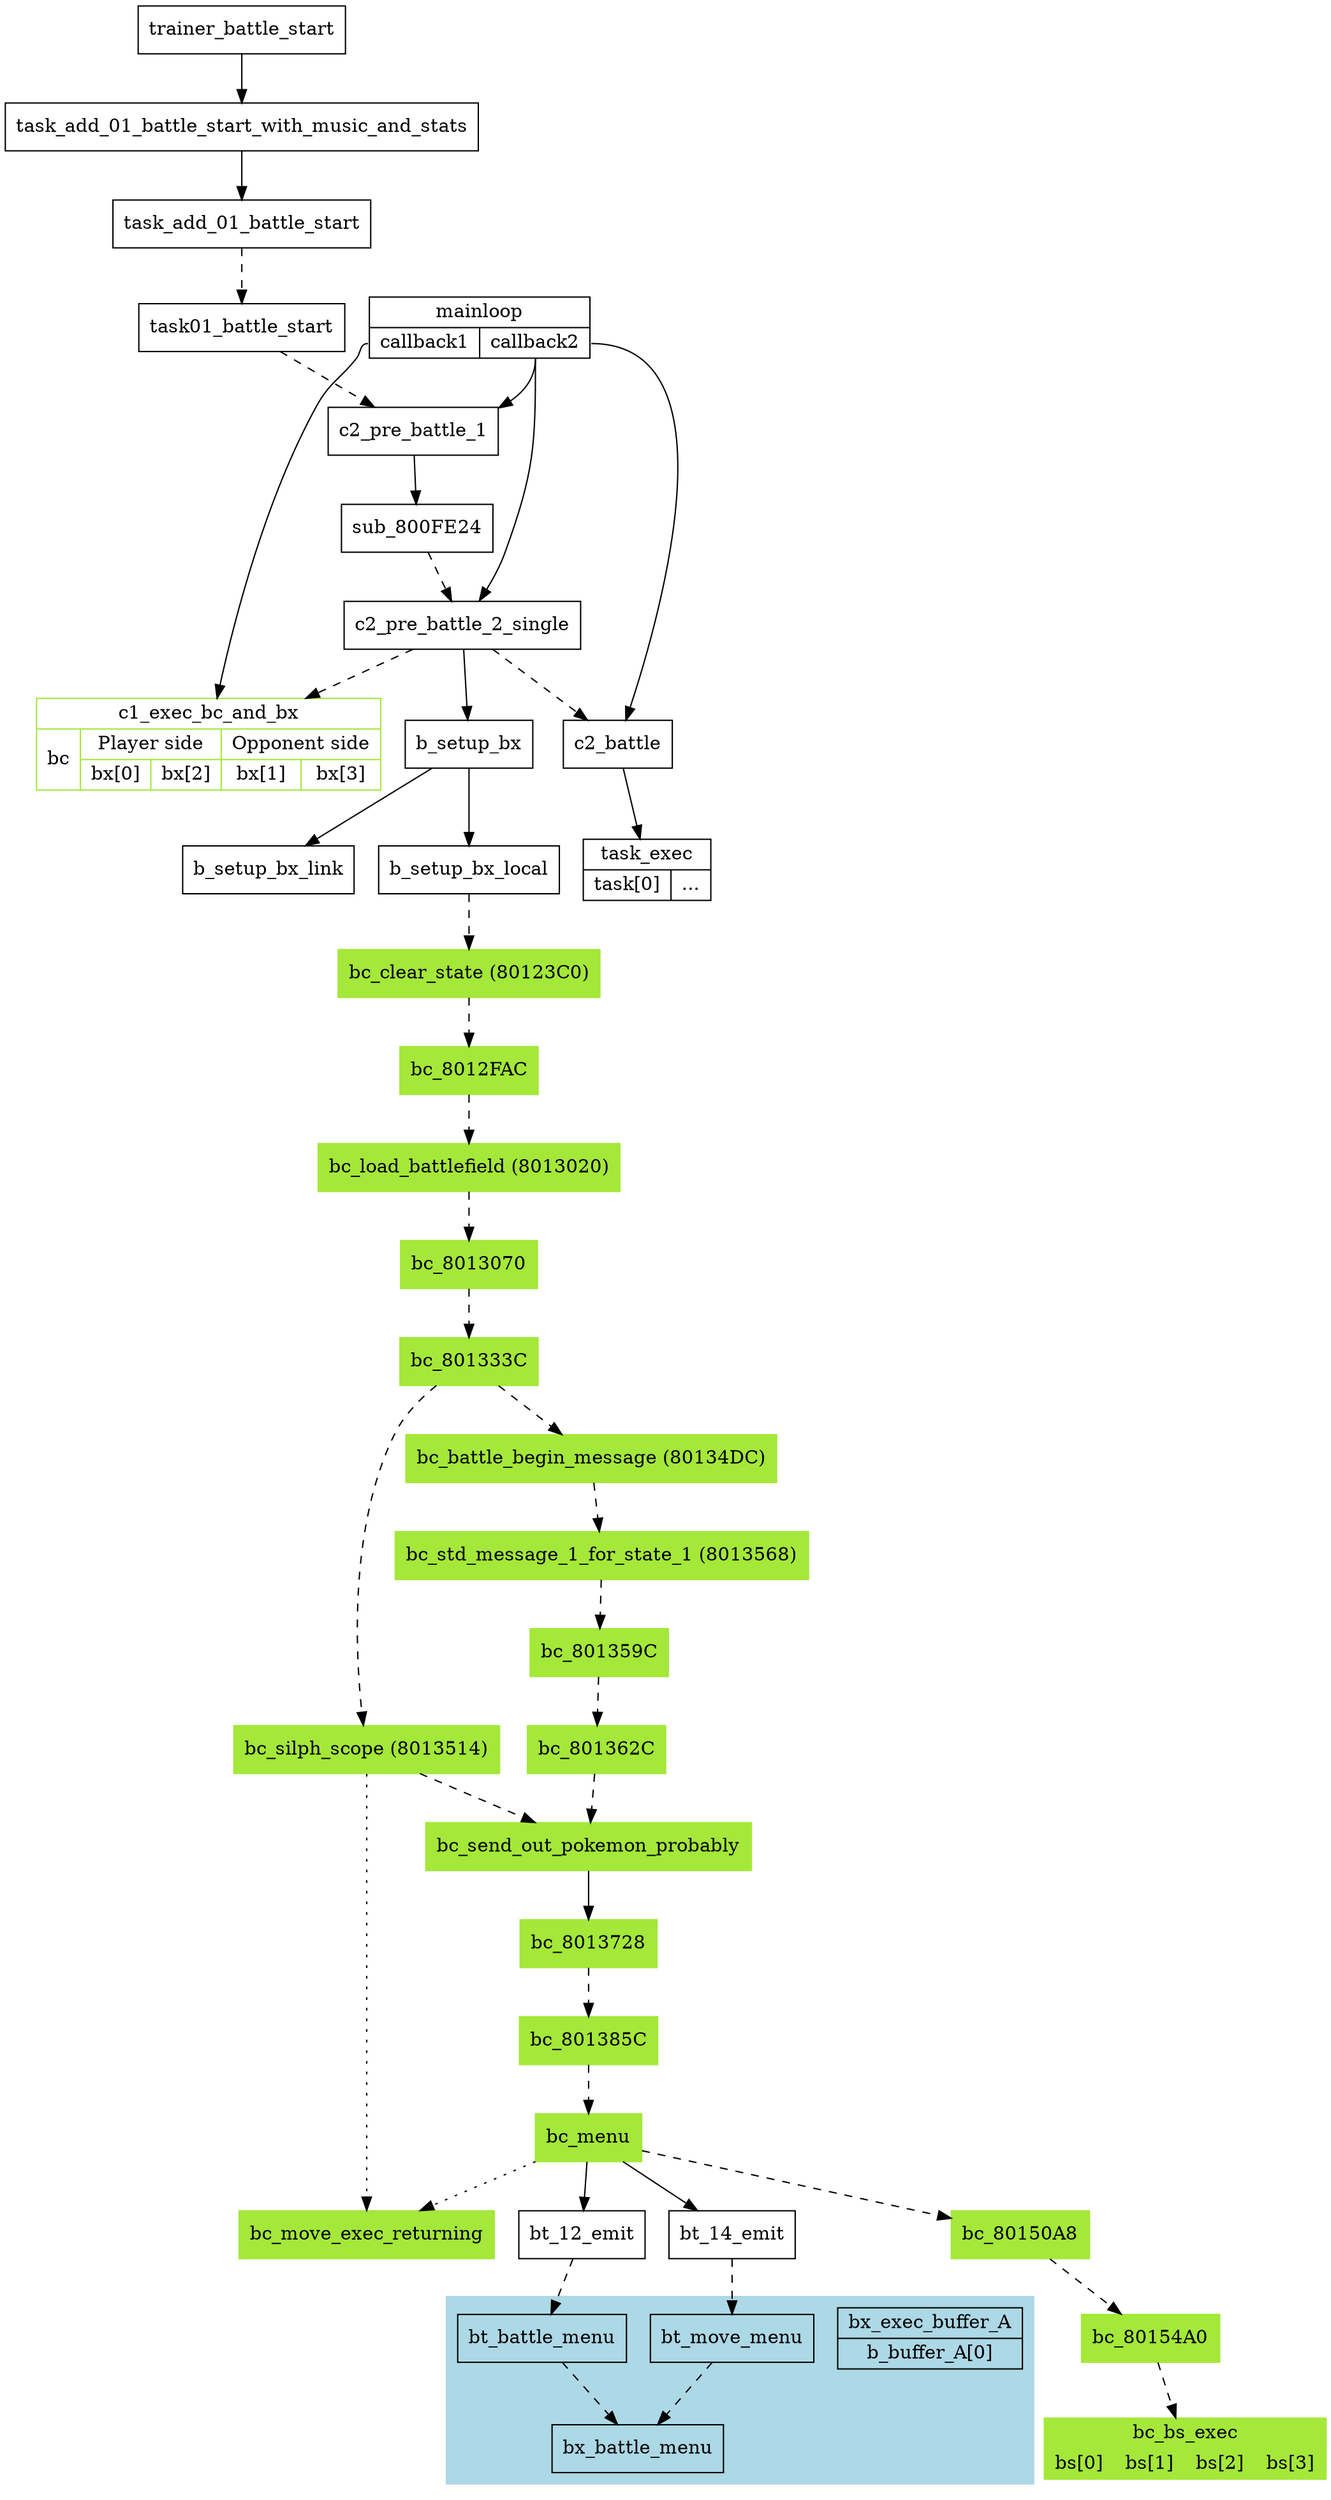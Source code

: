 digraph {
	graph [mclimit=40];
    node [shape="record"];

	mainloop [label="{mainloop|{<c1>callback1|<c2>callback2}}"];

	c2_battle [label="c2_battle"];
	task_exec [label="{task_exec|{<t>task[0]|...}}"];

	c1_exec_bc_and_bx [color="#a4e839" label="{c1_exec_bc_and_bx|{<bc>bc|{Player side|{bx[0]|bx[2]}}|{Opponent side|{bx[1]|<bx>bx[3]}}}}"];
	bc_bs_exec [label="{bc_bs_exec|{<bs>bs[0]|bs[1]|bs[2]|bs[3]}}" color="#a4e839" style="filled"]
	bc_move_exec_returning [color="#a4e839" style="filled" label="bc_move_exec_returning"]
	bc_menu [color="#a4e839" style="filled"];
	bc_80123C0 [color="#a4e839" style="filled" label="bc_clear_state (80123C0)"];
	bc_8012FAC [color="#a4e839" style="filled"];
	bc_8013020 [color="#a4e839" style="filled" label="bc_load_battlefield (8013020)"];
	bc_8013070 [color="#a4e839" style="filled"];
	bc_801333C [color="#a4e839" style="filled"];
	bc_8013514 [color="#a4e839" style="filled" label="bc_silph_scope (8013514)"];
	bc_80134DC [color="#a4e839" style="filled" label="bc_battle_begin_message (80134DC)"];
	bc_8013568 [color="#a4e839" style="filled" label="bc_std_message_1_for_state_1 (8013568)"];
	bc_801359C [color="#a4e839" style="filled"];
	bc_801362C [color="#a4e839" style="filled"];
	bc_send_out_pokemon_probably [color="#a4e839" style="filled"];
	bc_8013728 [color="#a4e839" style="filled"];
	bc_801385C [color="#a4e839" style="filled"];
	bc_80150A8 [color="#a4e839" style="filled"];
	bc_80154A0 [color="#a4e839" style="filled"];

	subgraph cluster_seven_times {
		style=filled;
		color=lightblue;

		bx_exec_buffer_A [label="{bx_exec_buffer_A|<bt>b_buffer_A[0]}"]
		bx_battle_menu [label="bx_battle_menu"];

		bt_move_menu;
		bt_battle_menu;
	}

	mainloop:c1 -> c1_exec_bc_and_bx;

	mainloop:c2 -> c2_battle;
	c2_battle -> task_exec;

	mainloop:c2 -> c2_pre_battle_1
	mainloop:c2 -> c2_pre_battle_2_single

	trainer_battle_start -> task_add_01_battle_start_with_music_and_stats;
	task_add_01_battle_start_with_music_and_stats -> task_add_01_battle_start;
	task_add_01_battle_start -> task01_battle_start [style="dashed"];
	task01_battle_start -> c2_pre_battle_1 [style="dashed"];
	c2_pre_battle_1 -> sub_800FE24;
	sub_800FE24 -> c2_pre_battle_2_single [style="dashed"];
	c2_pre_battle_2_single -> c1_exec_bc_and_bx [style="dashed"];
	c2_pre_battle_2_single -> c2_battle [style="dashed"];
	c2_pre_battle_2_single -> b_setup_bx;
	b_setup_bx -> b_setup_bx_local;
	b_setup_bx -> b_setup_bx_link;
	b_setup_bx_local -> bc_80123C0 [style="dashed"];
	bc_80123C0 -> bc_8012FAC [style="dashed"];
	bc_8012FAC -> bc_8013020 [style="dashed"];
	bc_8013020 -> bc_8013070 [style="dashed"];
	bc_8013070 -> bc_801333C [style="dashed"];
	bc_801333C -> bc_8013514 [style="dashed"];
	bc_801333C -> bc_80134DC [style="dashed"];
	bc_8013514 -> bc_send_out_pokemon_probably [style="dashed"];
	bc_8013514 -> bc_move_exec_returning [style="dotted"];
	bc_80134DC -> bc_8013568 [style="dashed"];
	bc_8013568 -> bc_801359C [style="dashed"];
	bc_801359C -> bc_801362C [style="dashed"];
	bc_801362C -> bc_send_out_pokemon_probably [style="dashed"];
	bc_send_out_pokemon_probably -> bc_8013728;
	bc_8013728 -> bc_801385C [style="dashed"];
	bc_801385C -> bc_menu [style="dashed"];
	bc_menu -> bt_12_emit;
	bc_menu -> bt_14_emit;
	bc_menu -> bc_move_exec_returning [style="dotted"];
	bc_menu -> bc_80150A8 [style="dashed"];
	bc_80150A8 -> bc_80154A0 [style="dashed"];
	bc_80154A0 -> bc_bs_exec [style="dashed"];
	bt_12_emit -> bt_battle_menu [style="dashed"];
	bt_battle_menu -> bx_battle_menu [style="dashed"];
	bt_14_emit -> bt_move_menu [style="dashed"];
	bt_move_menu -> bx_battle_menu [style="dashed"];
}
